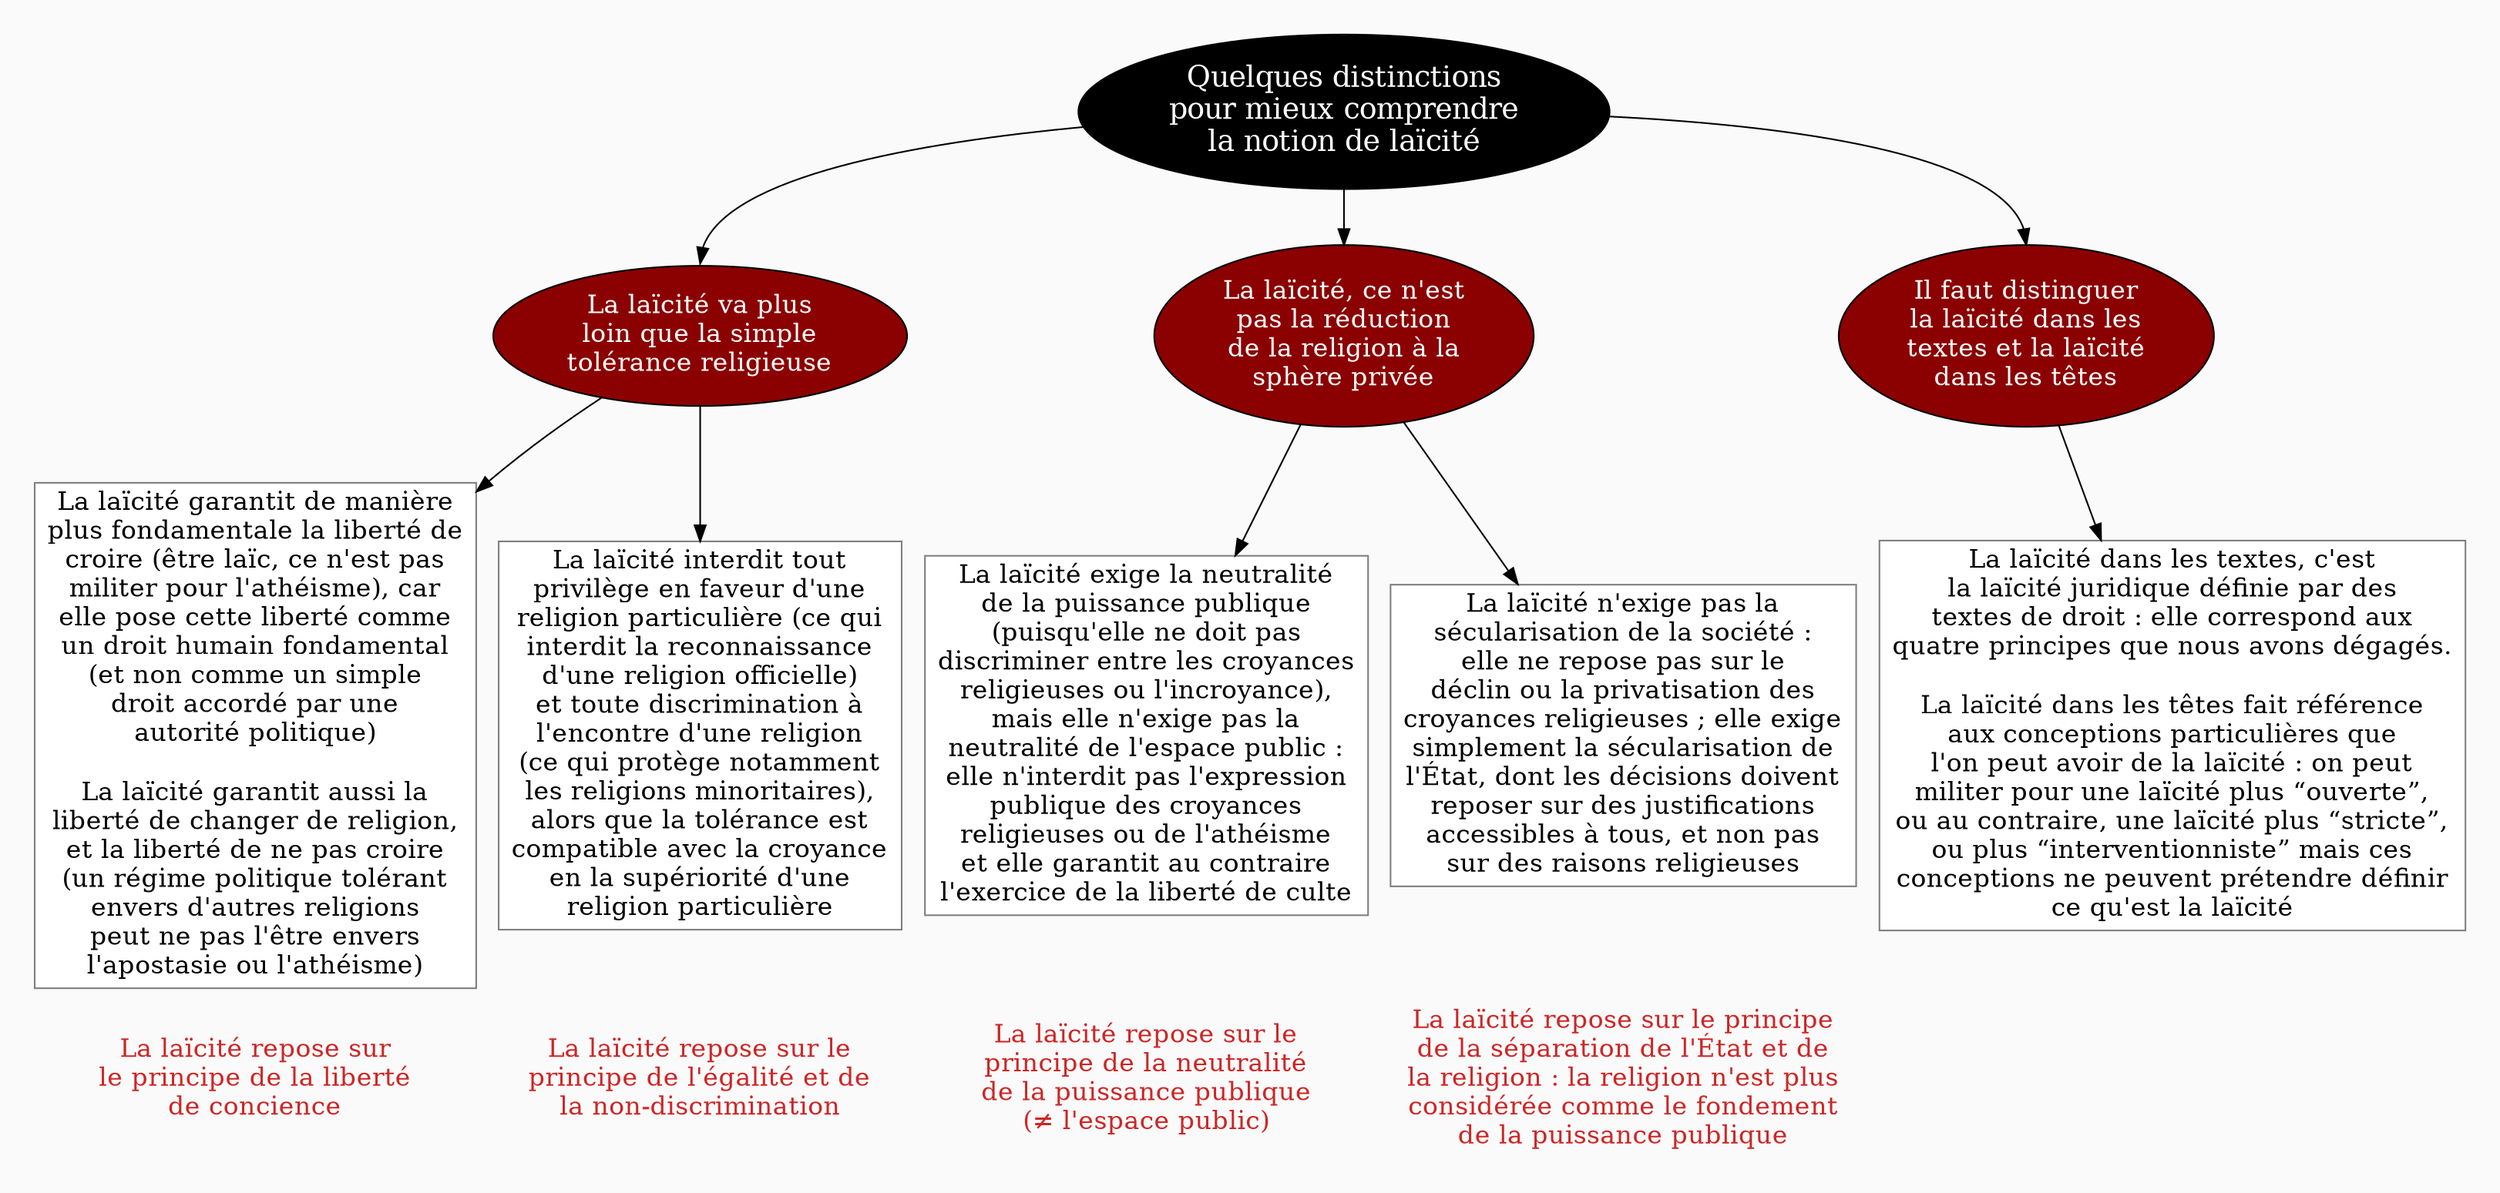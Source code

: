 digraph G {
// Template : diagram
// Usage : 
//rankdir=LR
splines=true
//splines=curved
bgcolor=grey98
pad=0.3
style=filled
edge[minlen=4]
node[style=filled, fontcolor=white]
ranksep=0.1
nodesep=0.2

// NIVEAU 1
node[fillcolor=12, fontsize=18]
a1[label="Quelques distinctions
pour mieux comprendre
la notion de laïcité"]

// NIVEAU 2
node[fillcolor=red4, fontsize=16]
a1->{
b1[label="La laïcité va plus
loin que la simple
tolérance religieuse"]
b2[label="La laïcité, ce n'est
pas la réduction
de la religion à la
sphère privée"]
b3[label="Il faut distinguer
la laïcité dans les
textes et la laïcité
dans les têtes"]
}[headport=n]

node[fontcolor=black]
// NIVEAU 3 (sans intermédiaire)
node [shape=box, fillcolor=white, color=grey50]
// c1[label=""]
b1->{c1,c2}
c1[label="La laïcité garantit de manière
plus fondamentale la liberté de
croire (être laïc, ce n'est pas
militer pour l'athéisme), car
elle pose cette liberté comme
un droit humain fondamental
(et non comme un simple
droit accordé par une
autorité politique)

La laïcité garantit aussi la
liberté de changer de religion,
et la liberté de ne pas croire
(un régime politique tolérant
envers d'autres religions
peut ne pas l'être envers
l'apostasie ou l'athéisme)"]
c2[label="La laïcité interdit tout
privilège en faveur d'une
religion particulière (ce qui
interdit la reconnaissance
d'une religion officielle)
et toute discrimination à
l'encontre d'une religion
(ce qui protège notamment
les religions minoritaires),
alors que la tolérance est
compatible avec la croyance
en la supériorité d'une
religion particulière"]
b2->{c3,c4}
c3[label="La laïcité exige la neutralité
de la puissance publique
(puisqu'elle ne doit pas
discriminer entre les croyances
religieuses ou l'incroyance),
mais elle n'exige pas la
neutralité de l'espace public :
elle n'interdit pas l'expression
publique des croyances
religieuses ou de l'athéisme
et elle garantit au contraire
l'exercice de la liberté de culte"]
c4[label="La laïcité n'exige pas la
sécularisation de la société :
elle ne repose pas sur le
déclin ou la privatisation des
croyances religieuses ; elle exige
simplement la sécularisation de
l'État, dont les décisions doivent
reposer sur des justifications
accessibles à tous, et non pas
sur des raisons religieuses"]

b3->{c5}
c5[label="La laïcité dans les textes, c'est
la laïcité juridique définie par des
textes de droit : elle correspond aux
quatre principes que nous avons dégagés.

La laïcité dans les têtes fait référence
aux conceptions particulières que
l'on peut avoir de la laïcité : on peut
militer pour une laïcité plus “ouverte”,
ou au contraire, une laïcité plus “stricte”,
ou plus “interventionniste” mais ces
conceptions ne peuvent prétendre définir
ce qu'est la laïcité"]

// INTERMÉDIAIRE AVANT NIVEAU 3
node[fillcolor=grey78, shape=oval]
// [arrowhead=none]
// bc1[label=""]

// NIVEAU 3 (avec intermédiaire)
node[fillcolor=white, shape=box, color=grey50]
// c1[label=""]

// NIVEAU 4
node[style="filled,rounded", fillcolor=white, shape=box, color=grey50]
// d1[label=""]

// ÉTIQUETTES EN ROUGE
node[shape=plaintext, fontcolor=firebrick3, fillcolor=grey98]
// e1[label=< <B>= Titre</B><BR /><BR />Contenu<BR /> >]
// e1[label=""]
// ->e1[minlen=1, style=invis]

c1->e1[minlen=1, style=invis]
e1[label="La laïcité repose sur
le principe de la liberté
de concience"]

c2->e2[minlen=1, style=invis]
e2[label="La laïcité repose sur le
principe de l'égalité et de
la non-discrimination"]

c3->e3[minlen=1, style=invis]
e3[label="La laïcité repose sur le
principe de la neutralité
de la puissance publique
(≠ l'espace public)"]

c4->e4[minlen=1, style=invis]
e4[label="La laïcité repose sur le principe
de la séparation de l'État et de
la religion : la religion n'est plus
considérée comme le fondement
de la puissance publique"]

// REMARQUES EN BLEU
node[color=blue, shape=box, margin=0.07, fontcolor=black, fontsize=12, style="dashed", penwidth=0.6]
edge[color=blue, arrowhead="none", xlabel="", style="dashed", penwidth=0.6]
// r1[label=""]
// {rank=same;->r1}
// {rank=same;r1->[dir=back]}

}
